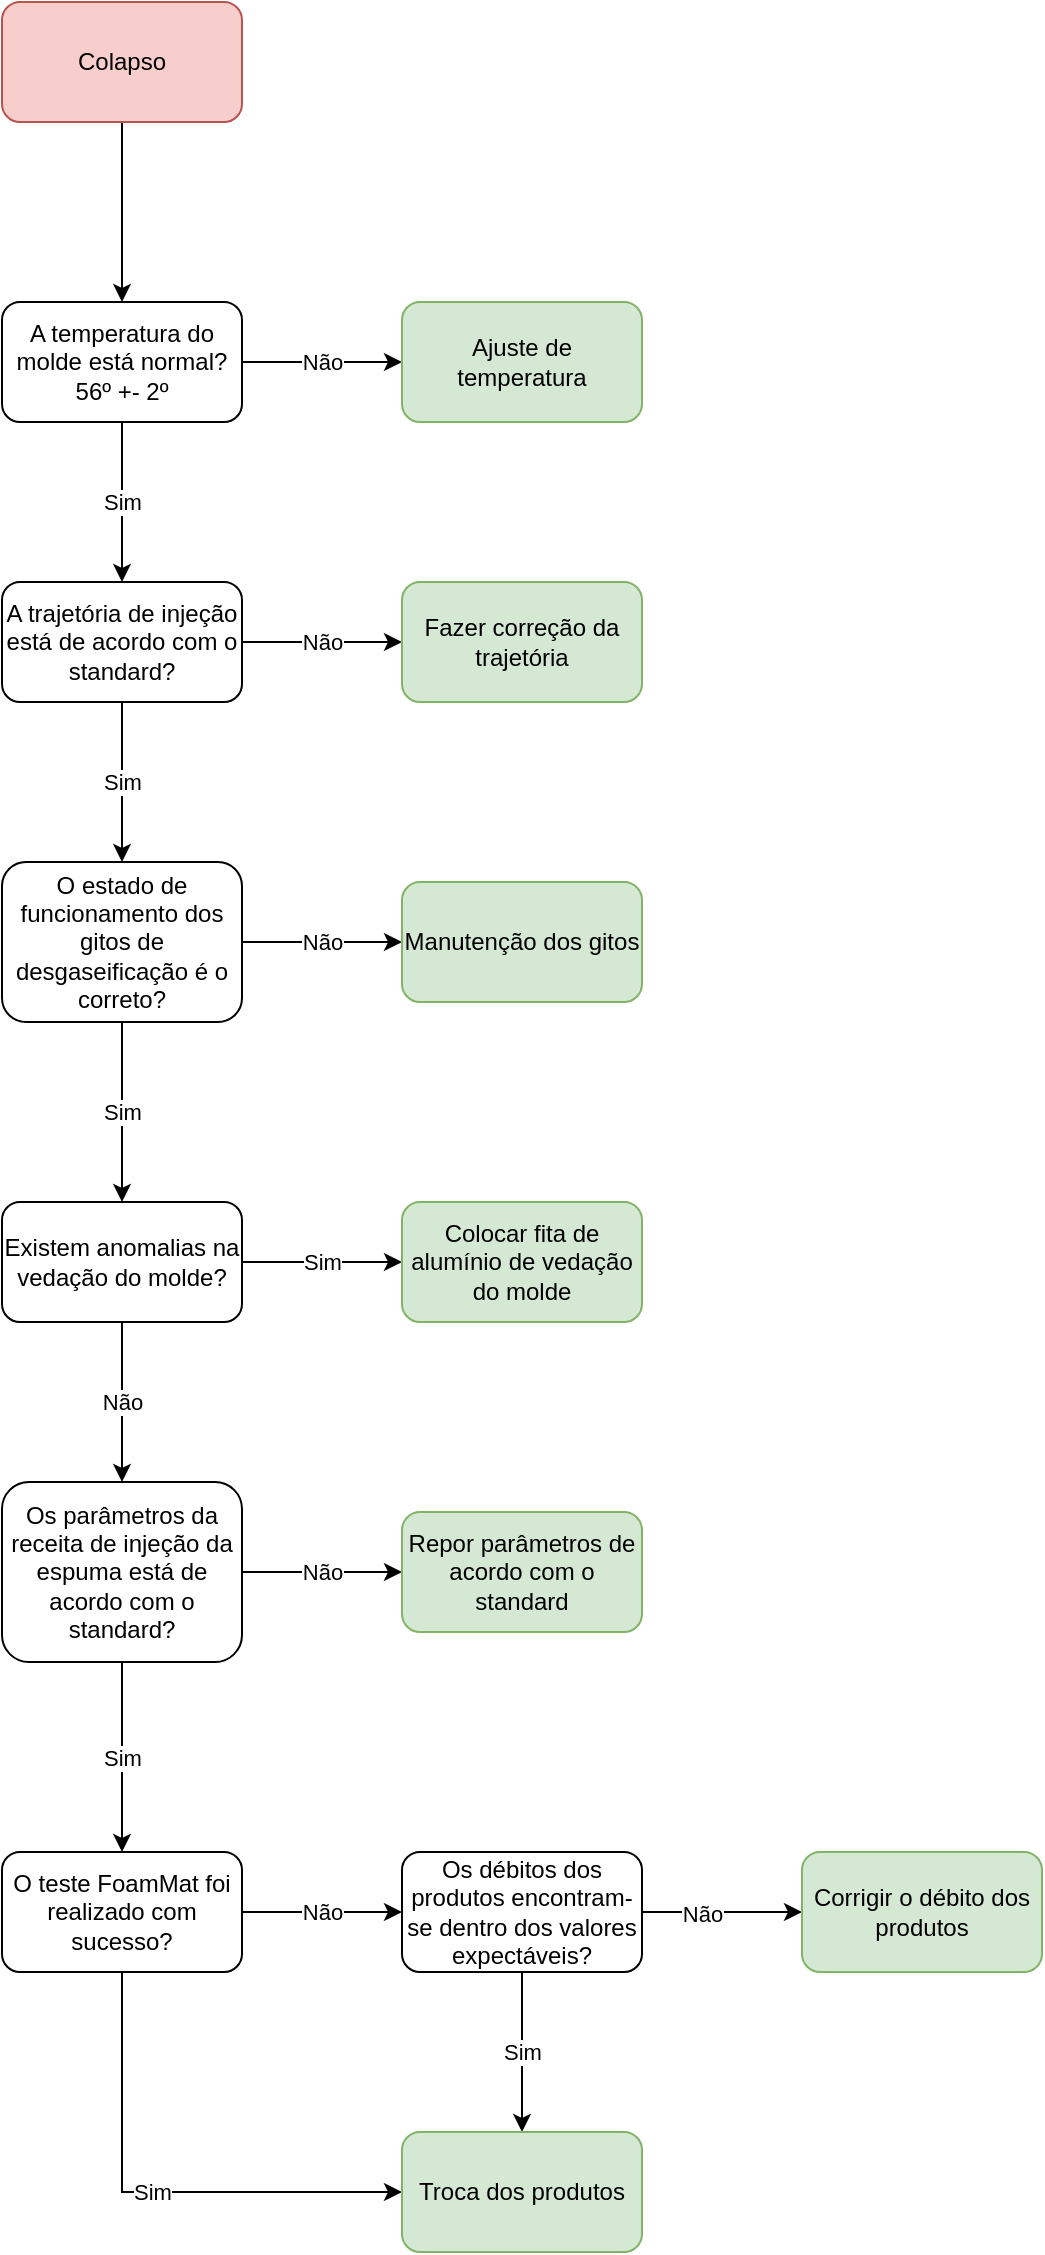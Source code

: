 <mxfile version="20.4.0" type="device"><diagram id="pY8LXxB8b4U7qjuGLAUk" name="Página-1"><mxGraphModel dx="2197" dy="1110" grid="0" gridSize="10" guides="1" tooltips="1" connect="1" arrows="1" fold="1" page="1" pageScale="1" pageWidth="827" pageHeight="1169" math="0" shadow="0"><root><mxCell id="0"/><mxCell id="1" parent="0"/><mxCell id="tbw0aC_gR7pZ1vQyrq5x-4" style="edgeStyle=orthogonalEdgeStyle;rounded=0;orthogonalLoop=1;jettySize=auto;html=1;" parent="1" source="tbw0aC_gR7pZ1vQyrq5x-2" target="tbw0aC_gR7pZ1vQyrq5x-3" edge="1"><mxGeometry relative="1" as="geometry"/></mxCell><mxCell id="tbw0aC_gR7pZ1vQyrq5x-2" value="Colapso" style="rounded=1;whiteSpace=wrap;html=1;fillColor=#f8cecc;strokeColor=#b85450;" parent="1" vertex="1"><mxGeometry x="140" y="40" width="120" height="60" as="geometry"/></mxCell><mxCell id="tbw0aC_gR7pZ1vQyrq5x-6" value="Não" style="edgeStyle=orthogonalEdgeStyle;rounded=0;orthogonalLoop=1;jettySize=auto;html=1;" parent="1" source="tbw0aC_gR7pZ1vQyrq5x-3" target="tbw0aC_gR7pZ1vQyrq5x-5" edge="1"><mxGeometry relative="1" as="geometry"><Array as="points"><mxPoint x="290" y="220"/><mxPoint x="290" y="220"/></Array></mxGeometry></mxCell><mxCell id="tbw0aC_gR7pZ1vQyrq5x-8" value="Sim" style="edgeStyle=orthogonalEdgeStyle;rounded=0;orthogonalLoop=1;jettySize=auto;html=1;" parent="1" source="tbw0aC_gR7pZ1vQyrq5x-3" target="tbw0aC_gR7pZ1vQyrq5x-7" edge="1"><mxGeometry relative="1" as="geometry"/></mxCell><mxCell id="tbw0aC_gR7pZ1vQyrq5x-3" value="A temperatura do molde está normal? 56º +- 2º" style="rounded=1;whiteSpace=wrap;html=1;" parent="1" vertex="1"><mxGeometry x="140" y="190" width="120" height="60" as="geometry"/></mxCell><mxCell id="tbw0aC_gR7pZ1vQyrq5x-5" value="Ajuste de temperatura" style="whiteSpace=wrap;html=1;rounded=1;fillColor=#d5e8d4;strokeColor=#82b366;" parent="1" vertex="1"><mxGeometry x="340" y="190" width="120" height="60" as="geometry"/></mxCell><mxCell id="tbw0aC_gR7pZ1vQyrq5x-10" value="Não" style="edgeStyle=orthogonalEdgeStyle;rounded=0;orthogonalLoop=1;jettySize=auto;html=1;" parent="1" source="tbw0aC_gR7pZ1vQyrq5x-7" target="tbw0aC_gR7pZ1vQyrq5x-9" edge="1"><mxGeometry relative="1" as="geometry"/></mxCell><mxCell id="tbw0aC_gR7pZ1vQyrq5x-17" value="Sim" style="edgeStyle=orthogonalEdgeStyle;rounded=0;orthogonalLoop=1;jettySize=auto;html=1;" parent="1" source="tbw0aC_gR7pZ1vQyrq5x-7" target="tbw0aC_gR7pZ1vQyrq5x-16" edge="1"><mxGeometry relative="1" as="geometry"/></mxCell><mxCell id="tbw0aC_gR7pZ1vQyrq5x-7" value="A trajetória de injeção está de acordo com o standard?" style="whiteSpace=wrap;html=1;rounded=1;" parent="1" vertex="1"><mxGeometry x="140" y="330" width="120" height="60" as="geometry"/></mxCell><mxCell id="tbw0aC_gR7pZ1vQyrq5x-9" value="Fazer correção da trajetória" style="whiteSpace=wrap;html=1;rounded=1;fillColor=#d5e8d4;strokeColor=#82b366;" parent="1" vertex="1"><mxGeometry x="340" y="330" width="120" height="60" as="geometry"/></mxCell><mxCell id="tbw0aC_gR7pZ1vQyrq5x-20" value="Não" style="edgeStyle=orthogonalEdgeStyle;rounded=0;orthogonalLoop=1;jettySize=auto;html=1;" parent="1" source="tbw0aC_gR7pZ1vQyrq5x-16" target="tbw0aC_gR7pZ1vQyrq5x-19" edge="1"><mxGeometry relative="1" as="geometry"/></mxCell><mxCell id="tbw0aC_gR7pZ1vQyrq5x-24" value="Sim" style="edgeStyle=orthogonalEdgeStyle;rounded=0;orthogonalLoop=1;jettySize=auto;html=1;" parent="1" source="tbw0aC_gR7pZ1vQyrq5x-16" target="tbw0aC_gR7pZ1vQyrq5x-23" edge="1"><mxGeometry relative="1" as="geometry"/></mxCell><mxCell id="tbw0aC_gR7pZ1vQyrq5x-16" value="O estado de funcionamento dos gitos de desgaseificação é o correto?" style="whiteSpace=wrap;html=1;rounded=1;" parent="1" vertex="1"><mxGeometry x="140" y="470" width="120" height="80" as="geometry"/></mxCell><mxCell id="tbw0aC_gR7pZ1vQyrq5x-19" value="Manutenção dos gitos" style="whiteSpace=wrap;html=1;rounded=1;fillColor=#d5e8d4;strokeColor=#82b366;" parent="1" vertex="1"><mxGeometry x="340" y="480" width="120" height="60" as="geometry"/></mxCell><mxCell id="tbw0aC_gR7pZ1vQyrq5x-26" value="Sim" style="edgeStyle=orthogonalEdgeStyle;rounded=0;orthogonalLoop=1;jettySize=auto;html=1;" parent="1" source="tbw0aC_gR7pZ1vQyrq5x-23" target="tbw0aC_gR7pZ1vQyrq5x-25" edge="1"><mxGeometry relative="1" as="geometry"><Array as="points"><mxPoint x="300" y="670"/><mxPoint x="300" y="670"/></Array></mxGeometry></mxCell><mxCell id="tbw0aC_gR7pZ1vQyrq5x-28" value="Não" style="edgeStyle=orthogonalEdgeStyle;rounded=0;orthogonalLoop=1;jettySize=auto;html=1;" parent="1" source="tbw0aC_gR7pZ1vQyrq5x-23" target="tbw0aC_gR7pZ1vQyrq5x-27" edge="1"><mxGeometry relative="1" as="geometry"/></mxCell><mxCell id="tbw0aC_gR7pZ1vQyrq5x-23" value="Existem anomalias na vedação do molde?" style="whiteSpace=wrap;html=1;rounded=1;" parent="1" vertex="1"><mxGeometry x="140" y="640" width="120" height="60" as="geometry"/></mxCell><mxCell id="tbw0aC_gR7pZ1vQyrq5x-25" value="Colocar fita de alumínio de vedação do molde" style="whiteSpace=wrap;html=1;rounded=1;fillColor=#d5e8d4;strokeColor=#82b366;" parent="1" vertex="1"><mxGeometry x="340" y="640" width="120" height="60" as="geometry"/></mxCell><mxCell id="tbw0aC_gR7pZ1vQyrq5x-30" value="Não" style="edgeStyle=orthogonalEdgeStyle;rounded=0;orthogonalLoop=1;jettySize=auto;html=1;" parent="1" source="tbw0aC_gR7pZ1vQyrq5x-27" target="tbw0aC_gR7pZ1vQyrq5x-29" edge="1"><mxGeometry relative="1" as="geometry"/></mxCell><mxCell id="tbw0aC_gR7pZ1vQyrq5x-32" value="Sim" style="edgeStyle=orthogonalEdgeStyle;rounded=0;orthogonalLoop=1;jettySize=auto;html=1;" parent="1" source="tbw0aC_gR7pZ1vQyrq5x-27" target="tbw0aC_gR7pZ1vQyrq5x-31" edge="1"><mxGeometry relative="1" as="geometry"/></mxCell><mxCell id="tbw0aC_gR7pZ1vQyrq5x-27" value="Os parâmetros da receita de injeção da espuma está de acordo com o standard?" style="whiteSpace=wrap;html=1;rounded=1;" parent="1" vertex="1"><mxGeometry x="140" y="780" width="120" height="90" as="geometry"/></mxCell><mxCell id="tbw0aC_gR7pZ1vQyrq5x-29" value="Repor parâmetros de acordo com o standard" style="whiteSpace=wrap;html=1;rounded=1;fillColor=#d5e8d4;strokeColor=#82b366;" parent="1" vertex="1"><mxGeometry x="340" y="795" width="120" height="60" as="geometry"/></mxCell><mxCell id="tbw0aC_gR7pZ1vQyrq5x-35" value="Não" style="edgeStyle=orthogonalEdgeStyle;rounded=0;orthogonalLoop=1;jettySize=auto;html=1;" parent="1" source="tbw0aC_gR7pZ1vQyrq5x-31" target="tbw0aC_gR7pZ1vQyrq5x-34" edge="1"><mxGeometry relative="1" as="geometry"/></mxCell><mxCell id="tbw0aC_gR7pZ1vQyrq5x-42" value="Sim" style="edgeStyle=orthogonalEdgeStyle;rounded=0;orthogonalLoop=1;jettySize=auto;html=1;entryX=0;entryY=0.5;entryDx=0;entryDy=0;" parent="1" source="tbw0aC_gR7pZ1vQyrq5x-31" target="tbw0aC_gR7pZ1vQyrq5x-39" edge="1"><mxGeometry relative="1" as="geometry"><mxPoint x="200" y="1105" as="targetPoint"/><Array as="points"><mxPoint x="200" y="1135"/></Array></mxGeometry></mxCell><mxCell id="tbw0aC_gR7pZ1vQyrq5x-31" value="O teste FoamMat foi realizado com sucesso?" style="whiteSpace=wrap;html=1;rounded=1;" parent="1" vertex="1"><mxGeometry x="140" y="965" width="120" height="60" as="geometry"/></mxCell><mxCell id="tbw0aC_gR7pZ1vQyrq5x-37" value="" style="edgeStyle=orthogonalEdgeStyle;rounded=0;orthogonalLoop=1;jettySize=auto;html=1;" parent="1" source="tbw0aC_gR7pZ1vQyrq5x-34" target="tbw0aC_gR7pZ1vQyrq5x-36" edge="1"><mxGeometry relative="1" as="geometry"/></mxCell><mxCell id="tbw0aC_gR7pZ1vQyrq5x-38" value="Não" style="edgeLabel;html=1;align=center;verticalAlign=middle;resizable=0;points=[];" parent="tbw0aC_gR7pZ1vQyrq5x-37" vertex="1" connectable="0"><mxGeometry x="-0.25" y="-1" relative="1" as="geometry"><mxPoint as="offset"/></mxGeometry></mxCell><mxCell id="tbw0aC_gR7pZ1vQyrq5x-40" value="Sim" style="edgeStyle=orthogonalEdgeStyle;rounded=0;orthogonalLoop=1;jettySize=auto;html=1;" parent="1" source="tbw0aC_gR7pZ1vQyrq5x-34" target="tbw0aC_gR7pZ1vQyrq5x-39" edge="1"><mxGeometry relative="1" as="geometry"/></mxCell><mxCell id="tbw0aC_gR7pZ1vQyrq5x-34" value="Os débitos dos produtos encontram-se dentro dos valores expectáveis?" style="whiteSpace=wrap;html=1;rounded=1;" parent="1" vertex="1"><mxGeometry x="340" y="965" width="120" height="60" as="geometry"/></mxCell><mxCell id="tbw0aC_gR7pZ1vQyrq5x-36" value="Corrigir o débito dos produtos" style="whiteSpace=wrap;html=1;rounded=1;fillColor=#d5e8d4;strokeColor=#82b366;" parent="1" vertex="1"><mxGeometry x="540" y="965" width="120" height="60" as="geometry"/></mxCell><mxCell id="tbw0aC_gR7pZ1vQyrq5x-39" value="Troca dos produtos" style="whiteSpace=wrap;html=1;rounded=1;fillColor=#d5e8d4;strokeColor=#82b366;" parent="1" vertex="1"><mxGeometry x="340" y="1105" width="120" height="60" as="geometry"/></mxCell></root></mxGraphModel></diagram></mxfile>